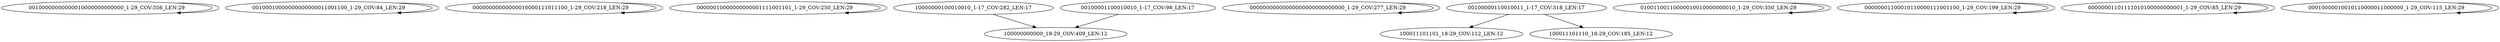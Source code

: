 digraph G {
    "00100000000000010000000000000_1-29_COV:356_LEN:29" -> "00100000000000010000000000000_1-29_COV:356_LEN:29";
    "00100010000000000000011001100_1-29_COV:84_LEN:29" -> "00100010000000000000011001100_1-29_COV:84_LEN:29";
    "00000000000000010000111011100_1-29_COV:218_LEN:29" -> "00000000000000010000111011100_1-29_COV:218_LEN:29";
    "00000010000000000001111001101_1-29_COV:250_LEN:29" -> "00000010000000000001111001101_1-29_COV:250_LEN:29";
    "10000000100010010_1-17_COV:282_LEN:17" -> "100000000000_18-29_COV:409_LEN:12";
    "00000000000000000000000000000_1-29_COV:277_LEN:29" -> "00000000000000000000000000000_1-29_COV:277_LEN:29";
    "00100000110010011_1-17_COV:318_LEN:17" -> "100011101101_18-29_COV:112_LEN:12";
    "00100000110010011_1-17_COV:318_LEN:17" -> "100011101110_18-29_COV:185_LEN:12";
    "01001100110000010010000000010_1-29_COV:350_LEN:29" -> "01001100110000010010000000010_1-29_COV:350_LEN:29";
    "00000001100010110000111001100_1-29_COV:199_LEN:29" -> "00000001100010110000111001100_1-29_COV:199_LEN:29";
    "00000001101111010100000000001_1-29_COV:85_LEN:29" -> "00000001101111010100000000001_1-29_COV:85_LEN:29";
    "00010000010010110000011000000_1-29_COV:115_LEN:29" -> "00010000010010110000011000000_1-29_COV:115_LEN:29";
    "00100001100010010_1-17_COV:98_LEN:17" -> "100000000000_18-29_COV:409_LEN:12";
}
